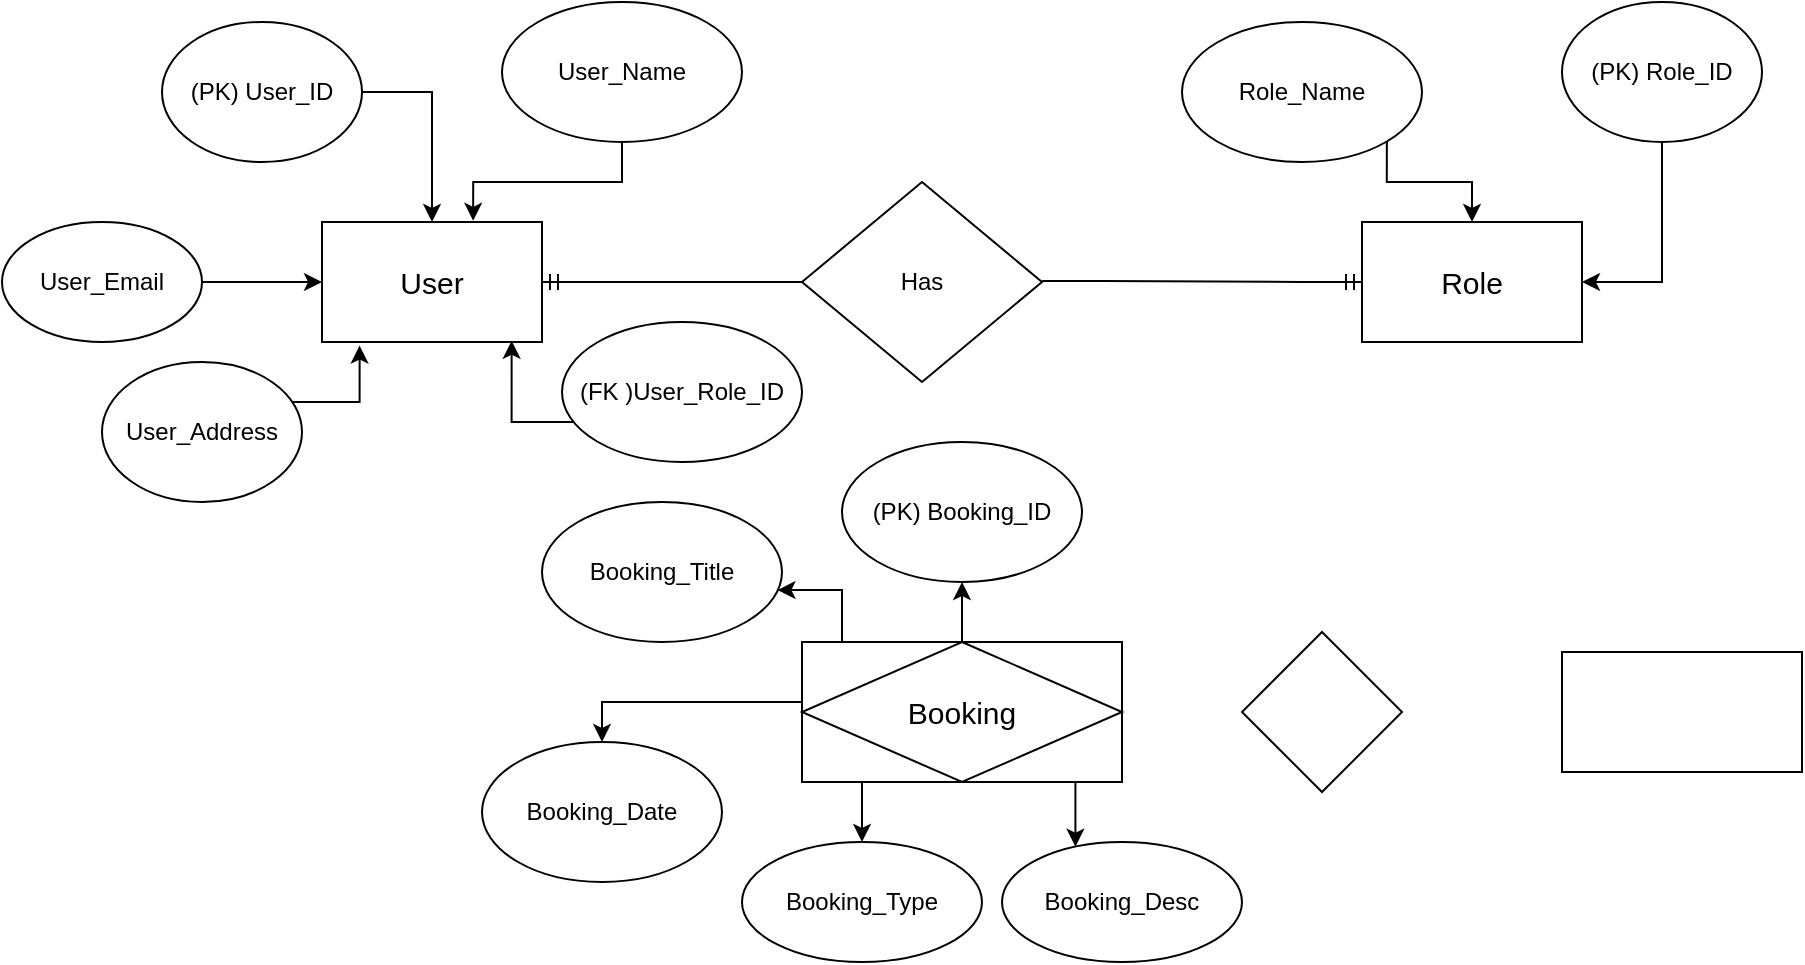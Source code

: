 <mxfile version="15.8.6" type="device"><diagram id="K9tAwpeA4BJ88h5_xVFu" name="Page-1"><mxGraphModel dx="1038" dy="547" grid="1" gridSize="10" guides="1" tooltips="1" connect="1" arrows="1" fold="1" page="1" pageScale="1" pageWidth="1100" pageHeight="850" math="0" shadow="0"><root><mxCell id="0"/><mxCell id="1" parent="0"/><mxCell id="JNxMz0XkW2CaLI1jJAQr-1" value="&lt;font style=&quot;font-size: 15px&quot;&gt;User&lt;/font&gt;" style="whiteSpace=wrap;html=1;align=center;" vertex="1" parent="1"><mxGeometry x="160" y="150" width="110" height="60" as="geometry"/></mxCell><mxCell id="JNxMz0XkW2CaLI1jJAQr-6" style="edgeStyle=orthogonalEdgeStyle;rounded=0;orthogonalLoop=1;jettySize=auto;html=1;exitX=1;exitY=0.5;exitDx=0;exitDy=0;entryX=0.5;entryY=0;entryDx=0;entryDy=0;" edge="1" parent="1" source="JNxMz0XkW2CaLI1jJAQr-2" target="JNxMz0XkW2CaLI1jJAQr-1"><mxGeometry relative="1" as="geometry"><Array as="points"><mxPoint x="215" y="85"/></Array></mxGeometry></mxCell><mxCell id="JNxMz0XkW2CaLI1jJAQr-2" value="(PK) User_ID" style="ellipse;whiteSpace=wrap;html=1;align=center;" vertex="1" parent="1"><mxGeometry x="80" y="50" width="100" height="70" as="geometry"/></mxCell><mxCell id="JNxMz0XkW2CaLI1jJAQr-8" style="edgeStyle=orthogonalEdgeStyle;rounded=0;orthogonalLoop=1;jettySize=auto;html=1;exitX=0.5;exitY=1;exitDx=0;exitDy=0;entryX=0.687;entryY=-0.01;entryDx=0;entryDy=0;entryPerimeter=0;" edge="1" parent="1" source="JNxMz0XkW2CaLI1jJAQr-3" target="JNxMz0XkW2CaLI1jJAQr-1"><mxGeometry relative="1" as="geometry"><mxPoint x="230" y="130" as="targetPoint"/></mxGeometry></mxCell><mxCell id="JNxMz0XkW2CaLI1jJAQr-3" value="User_Name" style="ellipse;whiteSpace=wrap;html=1;align=center;" vertex="1" parent="1"><mxGeometry x="250" y="40" width="120" height="70" as="geometry"/></mxCell><mxCell id="JNxMz0XkW2CaLI1jJAQr-9" style="edgeStyle=orthogonalEdgeStyle;rounded=0;orthogonalLoop=1;jettySize=auto;html=1;exitX=1;exitY=0.5;exitDx=0;exitDy=0;entryX=0;entryY=0.5;entryDx=0;entryDy=0;" edge="1" parent="1" source="JNxMz0XkW2CaLI1jJAQr-4" target="JNxMz0XkW2CaLI1jJAQr-1"><mxGeometry relative="1" as="geometry"><Array as="points"><mxPoint x="120" y="180"/><mxPoint x="120" y="180"/></Array></mxGeometry></mxCell><mxCell id="JNxMz0XkW2CaLI1jJAQr-4" value="User_Email" style="ellipse;whiteSpace=wrap;html=1;align=center;" vertex="1" parent="1"><mxGeometry y="150" width="100" height="60" as="geometry"/></mxCell><mxCell id="JNxMz0XkW2CaLI1jJAQr-10" style="edgeStyle=orthogonalEdgeStyle;rounded=0;orthogonalLoop=1;jettySize=auto;html=1;exitX=0.5;exitY=0;exitDx=0;exitDy=0;entryX=0.171;entryY=1.03;entryDx=0;entryDy=0;entryPerimeter=0;" edge="1" parent="1" source="JNxMz0XkW2CaLI1jJAQr-5" target="JNxMz0XkW2CaLI1jJAQr-1"><mxGeometry relative="1" as="geometry"><Array as="points"><mxPoint x="179" y="240"/></Array></mxGeometry></mxCell><mxCell id="JNxMz0XkW2CaLI1jJAQr-5" value="User_Address" style="ellipse;whiteSpace=wrap;html=1;align=center;" vertex="1" parent="1"><mxGeometry x="50" y="220" width="100" height="70" as="geometry"/></mxCell><mxCell id="JNxMz0XkW2CaLI1jJAQr-14" style="edgeStyle=orthogonalEdgeStyle;rounded=0;orthogonalLoop=1;jettySize=auto;html=1;exitX=0;exitY=0;exitDx=0;exitDy=0;entryX=0.862;entryY=0.99;entryDx=0;entryDy=0;entryPerimeter=0;" edge="1" parent="1" source="JNxMz0XkW2CaLI1jJAQr-11" target="JNxMz0XkW2CaLI1jJAQr-1"><mxGeometry relative="1" as="geometry"><Array as="points"><mxPoint x="255" y="250"/></Array></mxGeometry></mxCell><mxCell id="JNxMz0XkW2CaLI1jJAQr-11" value="(FK )User_Role_ID" style="ellipse;whiteSpace=wrap;html=1;align=center;" vertex="1" parent="1"><mxGeometry x="280" y="200" width="120" height="70" as="geometry"/></mxCell><mxCell id="JNxMz0XkW2CaLI1jJAQr-15" value="&lt;font style=&quot;font-size: 15px&quot;&gt;Role&lt;/font&gt;" style="whiteSpace=wrap;html=1;align=center;" vertex="1" parent="1"><mxGeometry x="680" y="150" width="110" height="60" as="geometry"/></mxCell><mxCell id="JNxMz0XkW2CaLI1jJAQr-17" value="Has" style="shape=rhombus;perimeter=rhombusPerimeter;whiteSpace=wrap;html=1;align=center;" vertex="1" parent="1"><mxGeometry x="400" y="130" width="120" height="100" as="geometry"/></mxCell><mxCell id="JNxMz0XkW2CaLI1jJAQr-22" style="edgeStyle=orthogonalEdgeStyle;rounded=0;orthogonalLoop=1;jettySize=auto;html=1;exitX=1;exitY=1;exitDx=0;exitDy=0;" edge="1" parent="1" source="JNxMz0XkW2CaLI1jJAQr-18" target="JNxMz0XkW2CaLI1jJAQr-15"><mxGeometry relative="1" as="geometry"><Array as="points"><mxPoint x="692" y="130"/><mxPoint x="735" y="130"/></Array></mxGeometry></mxCell><mxCell id="JNxMz0XkW2CaLI1jJAQr-18" value="Role_Name" style="ellipse;whiteSpace=wrap;html=1;align=center;" vertex="1" parent="1"><mxGeometry x="590" y="50" width="120" height="70" as="geometry"/></mxCell><mxCell id="JNxMz0XkW2CaLI1jJAQr-21" style="edgeStyle=orthogonalEdgeStyle;rounded=0;orthogonalLoop=1;jettySize=auto;html=1;exitX=0.5;exitY=1;exitDx=0;exitDy=0;entryX=1;entryY=0.5;entryDx=0;entryDy=0;" edge="1" parent="1" source="JNxMz0XkW2CaLI1jJAQr-19" target="JNxMz0XkW2CaLI1jJAQr-15"><mxGeometry relative="1" as="geometry"/></mxCell><mxCell id="JNxMz0XkW2CaLI1jJAQr-19" value="(PK) Role_ID" style="ellipse;whiteSpace=wrap;html=1;align=center;" vertex="1" parent="1"><mxGeometry x="780" y="40" width="100" height="70" as="geometry"/></mxCell><mxCell id="JNxMz0XkW2CaLI1jJAQr-23" value="" style="edgeStyle=entityRelationEdgeStyle;fontSize=12;html=1;endArrow=ERmandOne;rounded=0;exitX=0;exitY=0.5;exitDx=0;exitDy=0;entryX=1;entryY=0.5;entryDx=0;entryDy=0;" edge="1" parent="1" source="JNxMz0XkW2CaLI1jJAQr-17" target="JNxMz0XkW2CaLI1jJAQr-1"><mxGeometry width="100" height="100" relative="1" as="geometry"><mxPoint x="280" y="260" as="sourcePoint"/><mxPoint x="380" y="160" as="targetPoint"/></mxGeometry></mxCell><mxCell id="JNxMz0XkW2CaLI1jJAQr-24" value="" style="edgeStyle=entityRelationEdgeStyle;fontSize=12;html=1;endArrow=ERmandOne;rounded=0;exitX=0;exitY=0.5;exitDx=0;exitDy=0;entryX=0;entryY=0.5;entryDx=0;entryDy=0;" edge="1" parent="1" target="JNxMz0XkW2CaLI1jJAQr-15"><mxGeometry width="100" height="100" relative="1" as="geometry"><mxPoint x="520" y="179.5" as="sourcePoint"/><mxPoint x="650" y="179.5" as="targetPoint"/></mxGeometry></mxCell><mxCell id="JNxMz0XkW2CaLI1jJAQr-27" value="(PK) Booking_ID" style="ellipse;whiteSpace=wrap;html=1;align=center;" vertex="1" parent="1"><mxGeometry x="420" y="260" width="120" height="70" as="geometry"/></mxCell><mxCell id="JNxMz0XkW2CaLI1jJAQr-29" value="Booking_Title" style="ellipse;whiteSpace=wrap;html=1;align=center;" vertex="1" parent="1"><mxGeometry x="270" y="290" width="120" height="70" as="geometry"/></mxCell><mxCell id="JNxMz0XkW2CaLI1jJAQr-30" value="Booking_Date" style="ellipse;whiteSpace=wrap;html=1;align=center;" vertex="1" parent="1"><mxGeometry x="240" y="410" width="120" height="70" as="geometry"/></mxCell><mxCell id="JNxMz0XkW2CaLI1jJAQr-32" style="edgeStyle=orthogonalEdgeStyle;rounded=0;orthogonalLoop=1;jettySize=auto;html=1;exitX=0.5;exitY=0;exitDx=0;exitDy=0;entryX=0.5;entryY=1;entryDx=0;entryDy=0;" edge="1" parent="1" source="JNxMz0XkW2CaLI1jJAQr-31" target="JNxMz0XkW2CaLI1jJAQr-27"><mxGeometry relative="1" as="geometry"/></mxCell><mxCell id="JNxMz0XkW2CaLI1jJAQr-33" style="edgeStyle=orthogonalEdgeStyle;rounded=0;orthogonalLoop=1;jettySize=auto;html=1;exitX=0;exitY=0;exitDx=0;exitDy=0;entryX=0.981;entryY=0.629;entryDx=0;entryDy=0;entryPerimeter=0;" edge="1" parent="1" source="JNxMz0XkW2CaLI1jJAQr-31" target="JNxMz0XkW2CaLI1jJAQr-29"><mxGeometry relative="1" as="geometry"><Array as="points"><mxPoint x="420" y="365"/><mxPoint x="420" y="334"/></Array></mxGeometry></mxCell><mxCell id="JNxMz0XkW2CaLI1jJAQr-38" style="edgeStyle=orthogonalEdgeStyle;rounded=0;orthogonalLoop=1;jettySize=auto;html=1;exitX=0;exitY=0.75;exitDx=0;exitDy=0;entryX=0.5;entryY=0;entryDx=0;entryDy=0;" edge="1" parent="1" source="JNxMz0XkW2CaLI1jJAQr-31" target="JNxMz0XkW2CaLI1jJAQr-30"><mxGeometry relative="1" as="geometry"><Array as="points"><mxPoint x="410" y="390"/><mxPoint x="300" y="390"/></Array></mxGeometry></mxCell><mxCell id="JNxMz0XkW2CaLI1jJAQr-40" value="" style="edgeStyle=orthogonalEdgeStyle;rounded=0;orthogonalLoop=1;jettySize=auto;html=1;exitX=0.137;exitY=1;exitDx=0;exitDy=0;exitPerimeter=0;" edge="1" parent="1" source="JNxMz0XkW2CaLI1jJAQr-31" target="JNxMz0XkW2CaLI1jJAQr-39"><mxGeometry relative="1" as="geometry"><mxPoint x="430" y="430" as="sourcePoint"/><Array as="points"><mxPoint x="429" y="426"/><mxPoint x="430" y="426"/></Array></mxGeometry></mxCell><mxCell id="JNxMz0XkW2CaLI1jJAQr-43" value="" style="edgeStyle=orthogonalEdgeStyle;rounded=0;orthogonalLoop=1;jettySize=auto;html=1;" edge="1" parent="1" source="JNxMz0XkW2CaLI1jJAQr-31" target="JNxMz0XkW2CaLI1jJAQr-42"><mxGeometry relative="1" as="geometry"><Array as="points"><mxPoint x="560" y="395"/></Array></mxGeometry></mxCell><mxCell id="JNxMz0XkW2CaLI1jJAQr-31" value="&lt;font style=&quot;font-size: 15px&quot;&gt;Booking&lt;/font&gt;" style="shape=associativeEntity;whiteSpace=wrap;html=1;align=center;" vertex="1" parent="1"><mxGeometry x="400" y="360" width="160" height="70" as="geometry"/></mxCell><mxCell id="JNxMz0XkW2CaLI1jJAQr-39" value="Booking_Type" style="ellipse;whiteSpace=wrap;html=1;" vertex="1" parent="1"><mxGeometry x="370" y="460" width="120" height="60" as="geometry"/></mxCell><mxCell id="JNxMz0XkW2CaLI1jJAQr-42" value="Booking_Desc" style="ellipse;whiteSpace=wrap;html=1;" vertex="1" parent="1"><mxGeometry x="500" y="460" width="120" height="60" as="geometry"/></mxCell><mxCell id="JNxMz0XkW2CaLI1jJAQr-49" value="" style="rhombus;whiteSpace=wrap;html=1;" vertex="1" parent="1"><mxGeometry x="620" y="355" width="80" height="80" as="geometry"/></mxCell><mxCell id="JNxMz0XkW2CaLI1jJAQr-51" value="" style="whiteSpace=wrap;html=1;" vertex="1" parent="1"><mxGeometry x="780" y="365" width="120" height="60" as="geometry"/></mxCell></root></mxGraphModel></diagram></mxfile>